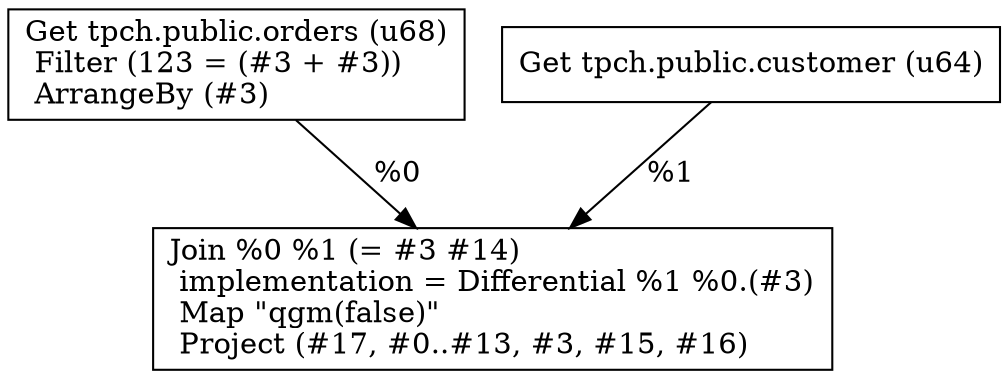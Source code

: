 digraph G {
    node0 [shape = record, label=" Get tpch.public.orders (u68)\l Filter (123 = (#3 + #3))\l ArrangeBy (#3)\l"]
    node1 [shape = record, label=" Get tpch.public.customer (u64)\l"]
    node2 [shape = record, label=" Join %0 %1 (= #3 #14)\l  implementation = Differential %1 %0.(#3)\l Map \"qgm(false)\"\l Project (#17, #0..#13, #3, #15, #16)\l"]
    node1 -> node2 [label = "%1\l"]
    node0 -> node2 [label = "%0\l"]
}
